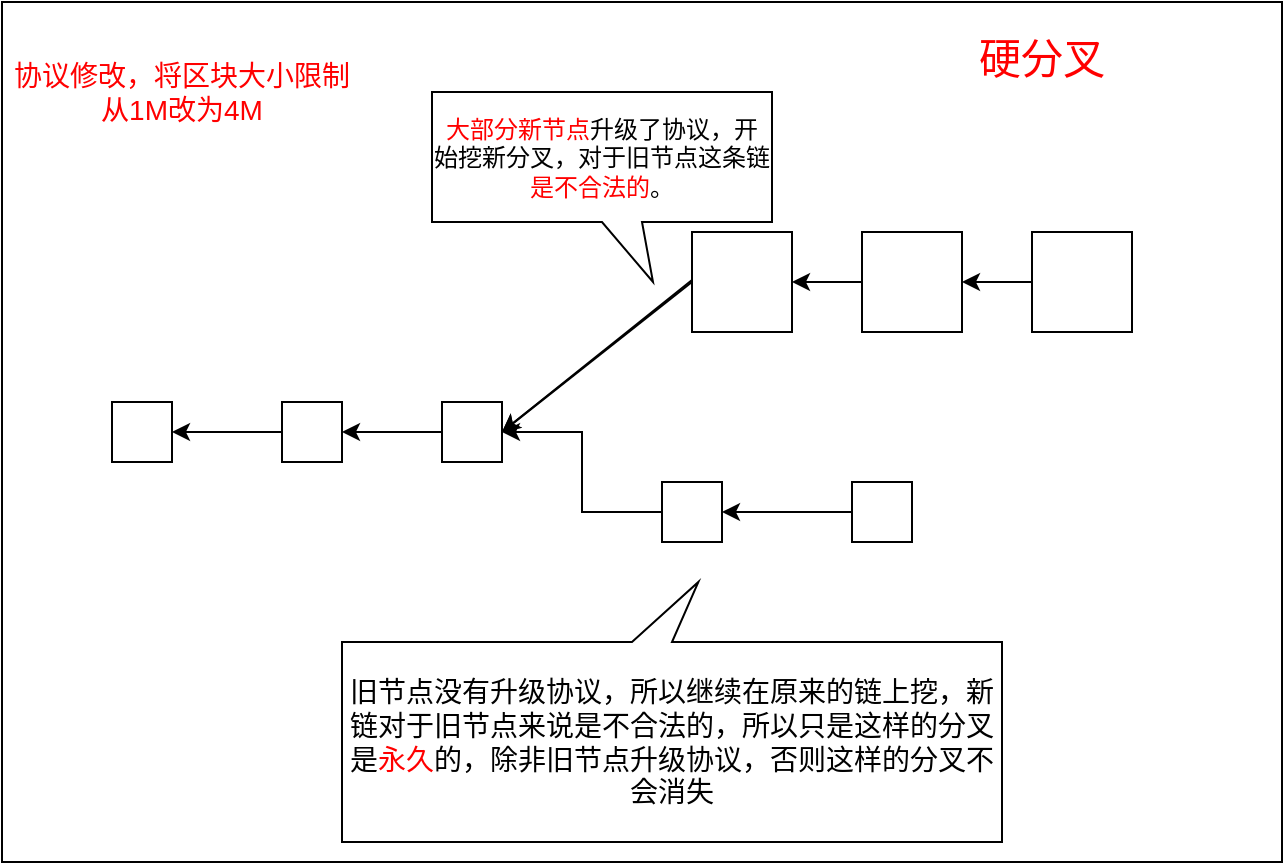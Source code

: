 <mxfile version="10.8.0" type="device"><diagram id="f0lloPL9JH0XadzI3R5h" name="Page-1"><mxGraphModel dx="918" dy="629" grid="1" gridSize="10" guides="1" tooltips="1" connect="1" arrows="1" fold="1" page="1" pageScale="1" pageWidth="827" pageHeight="1169" math="0" shadow="0"><root><mxCell id="0"/><mxCell id="1" parent="0"/><mxCell id="mo1oJSLX7uESZKZfrdUY-26" value="" style="rounded=0;whiteSpace=wrap;html=1;fontSize=14;fontColor=#FF0000;" parent="1" vertex="1"><mxGeometry x="60" y="150" width="640" height="430" as="geometry"/></mxCell><mxCell id="mo1oJSLX7uESZKZfrdUY-12" value="" style="endArrow=classic;html=1;exitX=0;exitY=0.5;exitDx=0;exitDy=0;entryX=1;entryY=0.5;entryDx=0;entryDy=0;" parent="1" target="wyTpTIcR0sUKio8hbFX1-14" edge="1"><mxGeometry width="50" height="50" relative="1" as="geometry"><mxPoint x="410" y="285" as="sourcePoint"/><mxPoint x="330" y="365" as="targetPoint"/></mxGeometry></mxCell><mxCell id="mo1oJSLX7uESZKZfrdUY-13" value="" style="whiteSpace=wrap;html=1;aspect=fixed;" parent="1" vertex="1"><mxGeometry x="405" y="265" width="50" height="50" as="geometry"/></mxCell><mxCell id="mo1oJSLX7uESZKZfrdUY-18" value="" style="endArrow=classic;html=1;exitX=0;exitY=0.5;exitDx=0;exitDy=0;entryX=1;entryY=0.5;entryDx=0;entryDy=0;" parent="1" source="mo1oJSLX7uESZKZfrdUY-13" target="wyTpTIcR0sUKio8hbFX1-14" edge="1"><mxGeometry width="50" height="50" relative="1" as="geometry"><mxPoint x="100" y="540" as="sourcePoint"/><mxPoint x="330" y="365" as="targetPoint"/></mxGeometry></mxCell><mxCell id="mo1oJSLX7uESZKZfrdUY-20" value="&lt;font color=&quot;#ff0000&quot;&gt;大部分新节点&lt;/font&gt;升级了协议，开始挖新分叉，对于旧节点这条链&lt;font color=&quot;#ff0000&quot;&gt;是不合法的&lt;/font&gt;。" style="shape=callout;whiteSpace=wrap;html=1;perimeter=calloutPerimeter;position2=0.65;" parent="1" vertex="1"><mxGeometry x="275" y="195" width="170" height="95" as="geometry"/></mxCell><mxCell id="mo1oJSLX7uESZKZfrdUY-21" value="协议修改，将区块大小限制从1M改为4M" style="text;html=1;strokeColor=none;fillColor=none;align=center;verticalAlign=middle;whiteSpace=wrap;rounded=0;fontSize=14;fontColor=#FF0000;" parent="1" vertex="1"><mxGeometry x="65" y="160" width="170" height="70" as="geometry"/></mxCell><mxCell id="mo1oJSLX7uESZKZfrdUY-25" value="旧节点没有升级协议，所以继续在原来的链上挖，新链对于旧节点来说是不合法的，所以只是这样的分叉是&lt;font color=&quot;#ff0000&quot;&gt;永久&lt;/font&gt;的，除非旧节点升级协议，否则这样的分叉不会消失" style="shape=callout;whiteSpace=wrap;html=1;perimeter=calloutPerimeter;fontSize=14;fontColor=#000000;direction=west;position2=0.46;" parent="1" vertex="1"><mxGeometry x="230" y="440" width="330" height="130" as="geometry"/></mxCell><mxCell id="mo1oJSLX7uESZKZfrdUY-27" value="硬分叉" style="text;html=1;strokeColor=none;fillColor=none;align=center;verticalAlign=middle;whiteSpace=wrap;rounded=0;fontSize=21;fontColor=#FF0000;" parent="1" vertex="1"><mxGeometry x="520" y="157.5" width="120" height="40" as="geometry"/></mxCell><mxCell id="wyTpTIcR0sUKio8hbFX1-12" value="" style="whiteSpace=wrap;html=1;aspect=fixed;" vertex="1" parent="1"><mxGeometry x="115" y="350" width="30" height="30" as="geometry"/></mxCell><mxCell id="wyTpTIcR0sUKio8hbFX1-15" style="edgeStyle=orthogonalEdgeStyle;rounded=0;orthogonalLoop=1;jettySize=auto;html=1;exitX=0;exitY=0.5;exitDx=0;exitDy=0;entryX=1;entryY=0.5;entryDx=0;entryDy=0;" edge="1" parent="1" source="wyTpTIcR0sUKio8hbFX1-13" target="wyTpTIcR0sUKio8hbFX1-12"><mxGeometry relative="1" as="geometry"/></mxCell><mxCell id="wyTpTIcR0sUKio8hbFX1-13" value="" style="whiteSpace=wrap;html=1;aspect=fixed;" vertex="1" parent="1"><mxGeometry x="200" y="350" width="30" height="30" as="geometry"/></mxCell><mxCell id="wyTpTIcR0sUKio8hbFX1-16" style="edgeStyle=orthogonalEdgeStyle;rounded=0;orthogonalLoop=1;jettySize=auto;html=1;exitX=0;exitY=0.5;exitDx=0;exitDy=0;" edge="1" parent="1" source="wyTpTIcR0sUKio8hbFX1-14" target="wyTpTIcR0sUKio8hbFX1-13"><mxGeometry relative="1" as="geometry"/></mxCell><mxCell id="wyTpTIcR0sUKio8hbFX1-14" value="" style="whiteSpace=wrap;html=1;aspect=fixed;" vertex="1" parent="1"><mxGeometry x="280" y="350" width="30" height="30" as="geometry"/></mxCell><mxCell id="wyTpTIcR0sUKio8hbFX1-19" style="edgeStyle=orthogonalEdgeStyle;rounded=0;orthogonalLoop=1;jettySize=auto;html=1;exitX=0;exitY=0.5;exitDx=0;exitDy=0;entryX=1;entryY=0.5;entryDx=0;entryDy=0;" edge="1" parent="1" source="wyTpTIcR0sUKio8hbFX1-17" target="mo1oJSLX7uESZKZfrdUY-13"><mxGeometry relative="1" as="geometry"/></mxCell><mxCell id="wyTpTIcR0sUKio8hbFX1-17" value="" style="whiteSpace=wrap;html=1;aspect=fixed;" vertex="1" parent="1"><mxGeometry x="490" y="265" width="50" height="50" as="geometry"/></mxCell><mxCell id="wyTpTIcR0sUKio8hbFX1-20" style="edgeStyle=orthogonalEdgeStyle;rounded=0;orthogonalLoop=1;jettySize=auto;html=1;exitX=0;exitY=0.5;exitDx=0;exitDy=0;entryX=1;entryY=0.5;entryDx=0;entryDy=0;" edge="1" parent="1" source="wyTpTIcR0sUKio8hbFX1-18" target="wyTpTIcR0sUKio8hbFX1-17"><mxGeometry relative="1" as="geometry"/></mxCell><mxCell id="wyTpTIcR0sUKio8hbFX1-18" value="" style="whiteSpace=wrap;html=1;aspect=fixed;" vertex="1" parent="1"><mxGeometry x="575" y="265" width="50" height="50" as="geometry"/></mxCell><mxCell id="wyTpTIcR0sUKio8hbFX1-23" style="edgeStyle=orthogonalEdgeStyle;rounded=0;orthogonalLoop=1;jettySize=auto;html=1;exitX=0;exitY=0.5;exitDx=0;exitDy=0;entryX=1;entryY=0.5;entryDx=0;entryDy=0;" edge="1" parent="1" source="wyTpTIcR0sUKio8hbFX1-21" target="wyTpTIcR0sUKio8hbFX1-14"><mxGeometry relative="1" as="geometry"/></mxCell><mxCell id="wyTpTIcR0sUKio8hbFX1-21" value="" style="whiteSpace=wrap;html=1;aspect=fixed;" vertex="1" parent="1"><mxGeometry x="390" y="390" width="30" height="30" as="geometry"/></mxCell><mxCell id="wyTpTIcR0sUKio8hbFX1-24" style="edgeStyle=orthogonalEdgeStyle;rounded=0;orthogonalLoop=1;jettySize=auto;html=1;exitX=0;exitY=0.5;exitDx=0;exitDy=0;entryX=1;entryY=0.5;entryDx=0;entryDy=0;" edge="1" parent="1" source="wyTpTIcR0sUKio8hbFX1-22" target="wyTpTIcR0sUKio8hbFX1-21"><mxGeometry relative="1" as="geometry"/></mxCell><mxCell id="wyTpTIcR0sUKio8hbFX1-22" value="" style="whiteSpace=wrap;html=1;aspect=fixed;" vertex="1" parent="1"><mxGeometry x="485" y="390" width="30" height="30" as="geometry"/></mxCell></root></mxGraphModel></diagram></mxfile>
